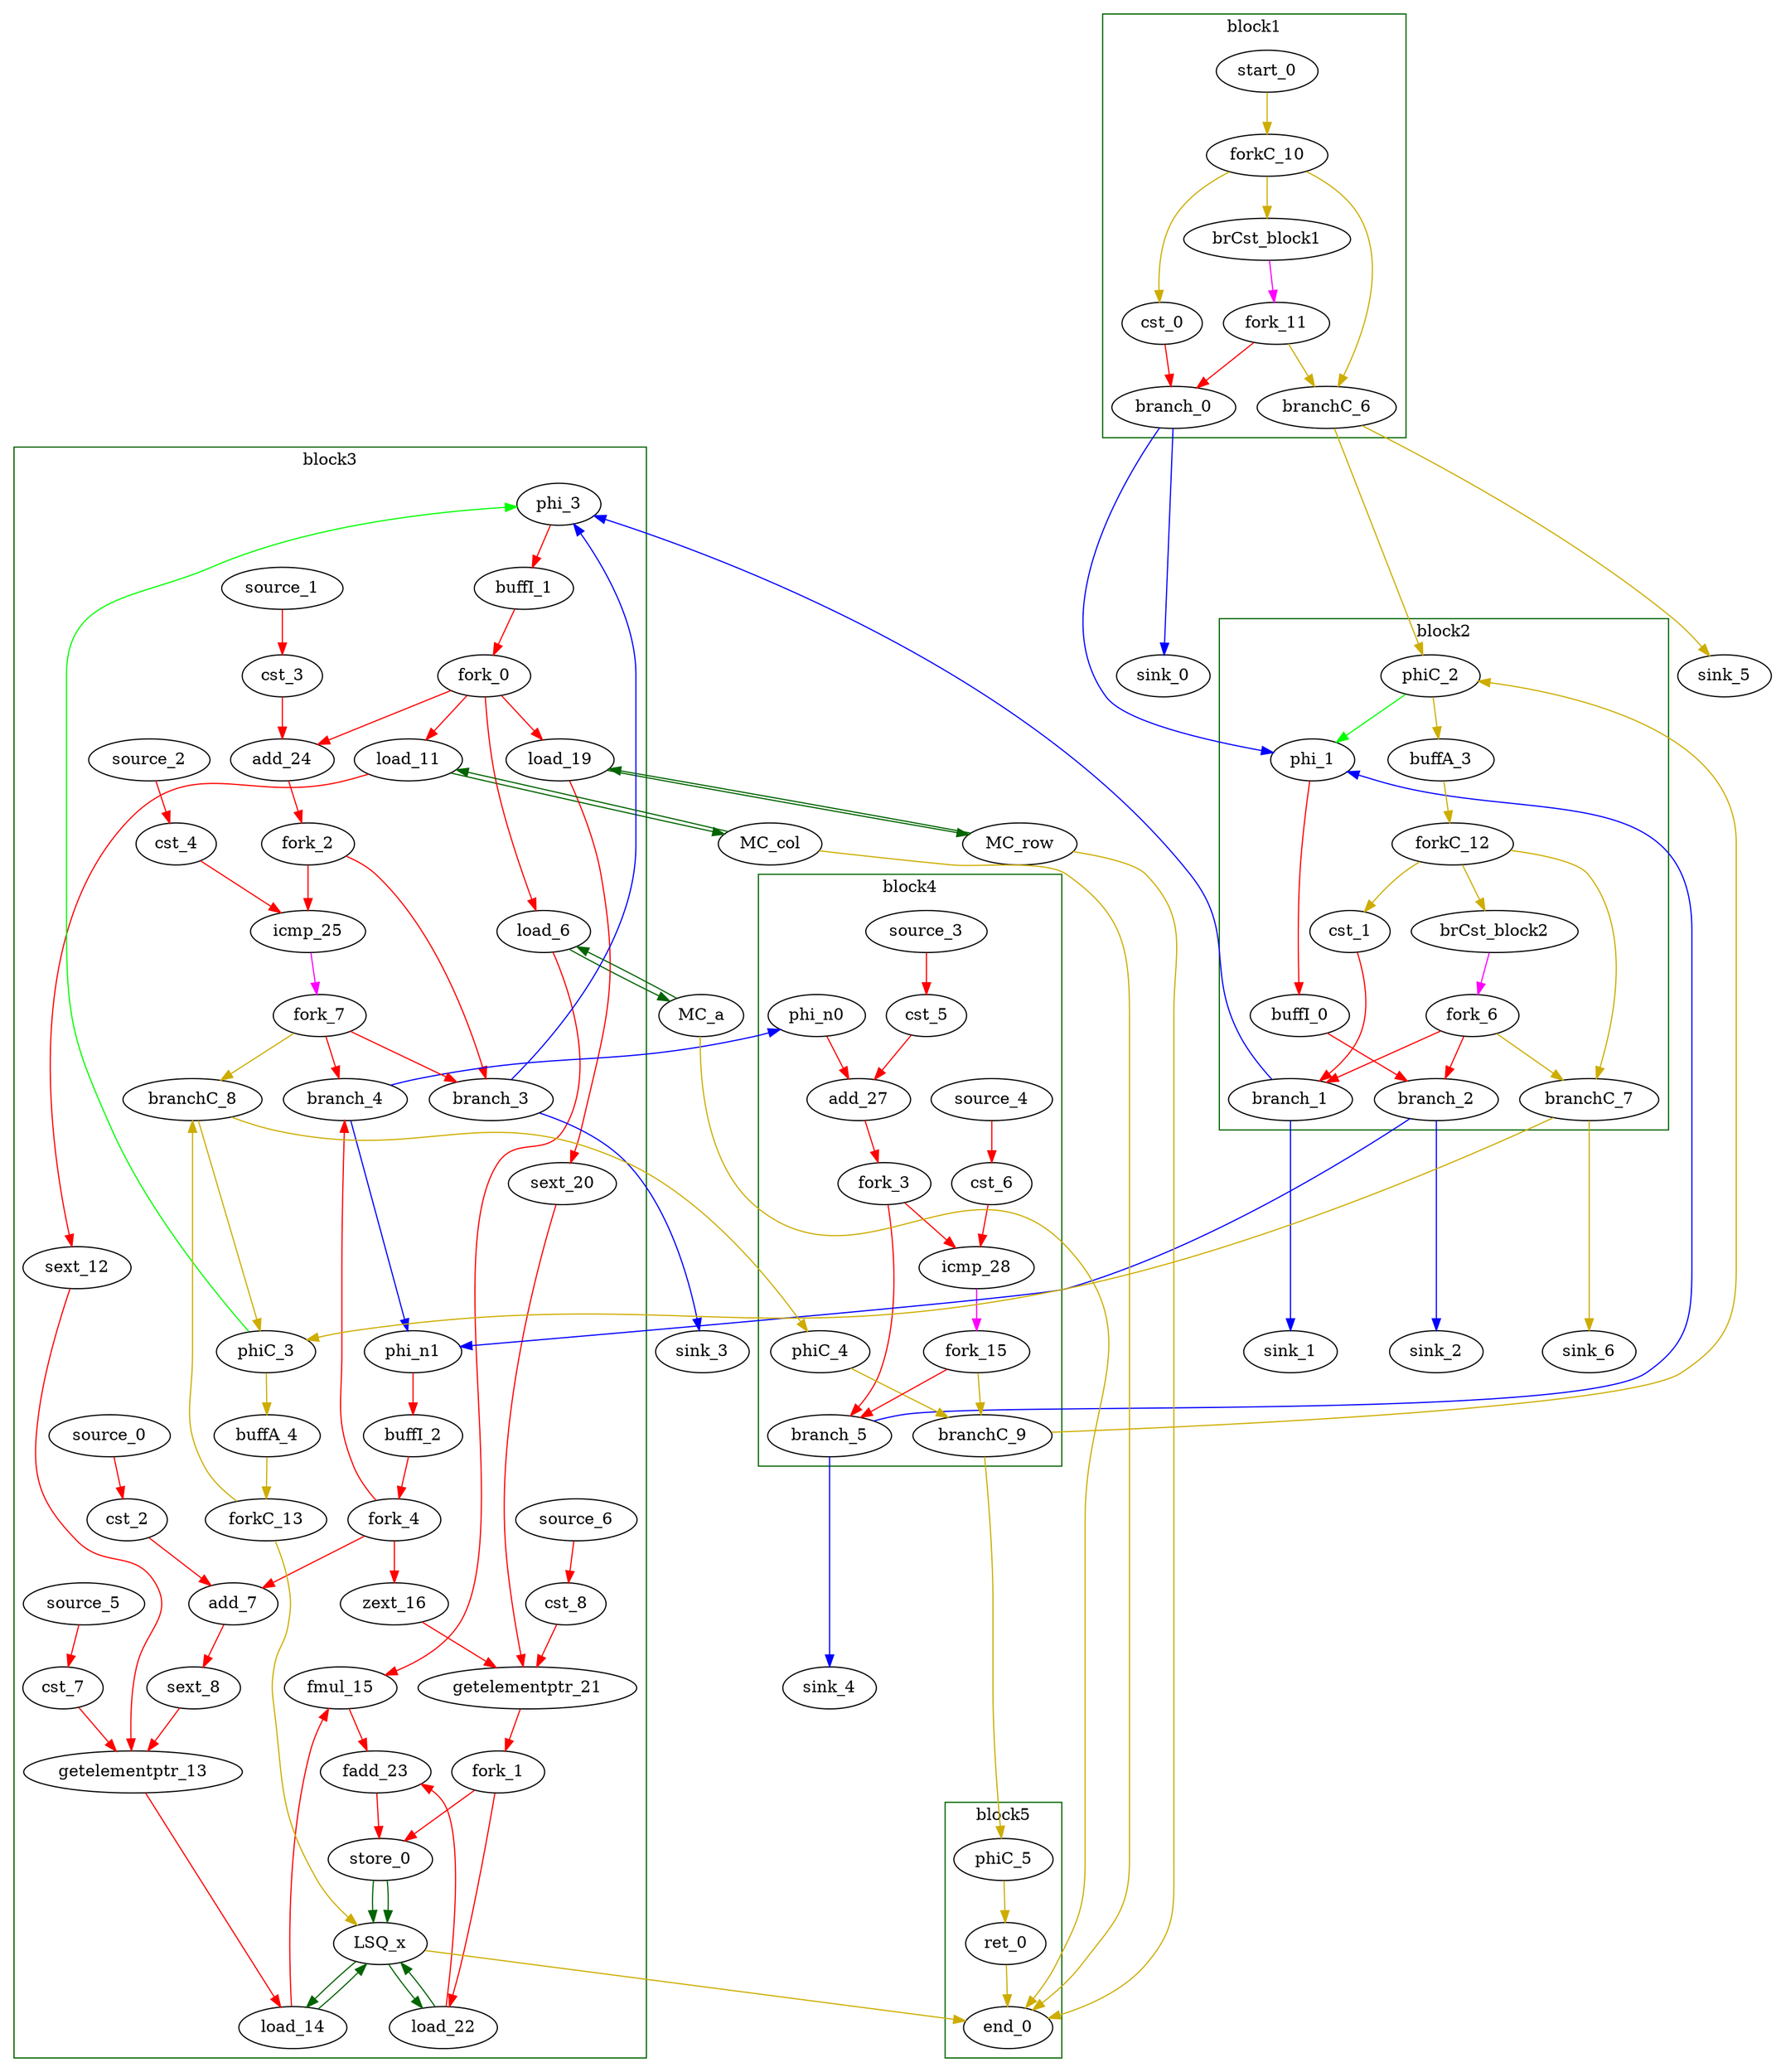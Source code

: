 Digraph G {
	splines=spline;
//DHLS version: 0.1.1" [shape = "none" pos = "20,20!"]
		"brCst_block1" [type = "Constant", bbID= 1, in = "in1:1", out = "out1:1", value = "0x1"];
		"cst_0" [type = "Constant", bbID= 1, in = "in1:1", out = "out1:1", value = "0x00000001"];
		"phi_1" [type = "Mux", bbID= 2, in = "in1?:1 in2:5 in3:5 ", out = "out1:5", delay=0.366];
		"brCst_block2" [type = "Constant", bbID= 2, in = "in1:1", out = "out1:1", value = "0x1"];
		"cst_1" [type = "Constant", bbID= 2, in = "in1:1", out = "out1:1", value = "0x00000000"];
		"phi_3" [type = "Mux", bbID= 3, in = "in1?:1 in2:5 in3:5 ", out = "out1:5", delay=0.366];
		"load_6" [type = "Operator", bbID= 3, op = "mc_load_op", bbID= 3, portId= 0, in = "in1:32 in2:5 ", out = "out1:32 out2:5 ", delay=0.000, latency=2, II=1];
		"cst_2" [type = "Constant", bbID= 3, in = "in1:32", out = "out1:32", value = "0xFFFFFFFF"];
		"add_7" [type = "Operator", bbID= 3, op = "add_op", in = "in1:32 in2:32 ", out = "out1:32 ", delay=1.693, latency=0, II=1];
		"sext_8" [type = "Operator", bbID= 3, op = "sext_op", in = "in1:32 ", out = "out1:32 ", delay=0.000, latency=0, II=1];
		"load_11" [type = "Operator", bbID= 3, op = "mc_load_op", bbID= 3, portId= 0, in = "in1:32 in2:5 ", out = "out1:32 out2:5 ", delay=0.000, latency=2, II=1];
		"sext_12" [type = "Operator", bbID= 3, op = "sext_op", in = "in1:32 ", out = "out1:32 ", delay=0.000, latency=0, II=1];
		"getelementptr_13" [type = "Operator", bbID= 3, op = "getelementptr_op", in = "in1:32 in2:32 in3:32 ", out = "out1:32 ", constants=1, delay=2.966, latency=0, II=1];
		"load_14" [type = "Operator", bbID= 3, op = "lsq_load_op", bbID= 3, portId= 0, in = "in1:32 in2:32 ", out = "out1:32 out2:32 ", delay=0.000, latency=5, II=1];
		"fmul_15" [type = "Operator", bbID= 3, op = "fmul_op", in = "in1:32 in2:32 ", out = "out1:32 ", delay=0.966, latency=6, II=1];
		"zext_16" [type = "Operator", bbID= 3, op = "zext_op", in = "in1:5 ", out = "out1:5 ", delay=0.000, latency=0, II=1];
		"load_19" [type = "Operator", bbID= 3, op = "mc_load_op", bbID= 3, portId= 0, in = "in1:32 in2:5 ", out = "out1:32 out2:5 ", delay=0.000, latency=2, II=1];
		"sext_20" [type = "Operator", bbID= 3, op = "sext_op", in = "in1:32 ", out = "out1:32 ", delay=0.000, latency=0, II=1];
		"getelementptr_21" [type = "Operator", bbID= 3, op = "getelementptr_op", in = "in1:32 in2:32 in3:32 ", out = "out1:32 ", constants=1, delay=2.966, latency=0, II=1];
		"load_22" [type = "Operator", bbID= 3, op = "lsq_load_op", bbID= 3, portId= 1, in = "in1:32 in2:32 ", out = "out1:32 out2:32 ", delay=0.000, latency=5, II=1];
		"fadd_23" [type = "Operator", bbID= 3, op = "fadd_op", in = "in1:32 in2:32 ", out = "out1:32 ", delay=0.966, latency=10, II=1];
		"store_0" [type = "Operator", bbID= 3, op = "lsq_store_op", bbID= 3, portId= 0, in = "in1:32 in2:32 ", out = "out1:32 out2:32 ", delay=0.000, latency=0, II=1];
		"cst_3" [type = "Constant", bbID= 3, in = "in1:1", out = "out1:1", value = "0x00000001"];
		"add_24" [type = "Operator", bbID= 3, op = "add_op", in = "in1:5 in2:5 ", out = "out1:5 ", delay=1.693, latency=0, II=1];
		"cst_4" [type = "Constant", bbID= 3, in = "in1:5", out = "out1:5", value = "0x00000014"];
		"icmp_25" [type = "Operator", bbID= 3, op = "icmp_ult_op", in = "in1:5 in2:5 ", out = "out1:1 ", delay=1.530, latency=0, II=1];
		"cst_5" [type = "Constant", bbID= 4, in = "in1:1", out = "out1:1", value = "0x00000001"];
		"add_27" [type = "Operator", bbID= 4, op = "add_op", in = "in1:5 in2:5 ", out = "out1:5 ", delay=1.693, latency=0, II=1];
		"cst_6" [type = "Constant", bbID= 4, in = "in1:5", out = "out1:5", value = "0x00000014"];
		"icmp_28" [type = "Operator", bbID= 4, op = "icmp_ult_op", in = "in1:5 in2:5 ", out = "out1:1 ", delay=1.530, latency=0, II=1];
		"ret_0" [type = "Operator", bbID= 5, op = "ret_op", in = "in1:0 ", out = "out1:0 ", delay=0.000, latency=0, II=1];
		"cst_7" [type = "Constant", bbID= 3, in = "in1:5", out = "out1:5", value = "0x00000014"];
		"cst_8" [type = "Constant", bbID= 3, in = "in1:5", out = "out1:5", value = "0x00000014"];
		"phi_n0" [type = "Merge", bbID= 4, in = "in1:5 ", out = "out1:5", delay=0.000];
		"phi_n1" [type = "Merge", bbID= 3, in = "in1:5 in2:5 ", out = "out1:5", delay=0.366];
		"fork_0" [type = "Fork", bbID= 3, in = "in1:5", out = "out1:5 out2:5 out3:5 out4:5 "];
		"fork_1" [type = "Fork", bbID= 3, in = "in1:32", out = "out1:32 out2:32 "];
		"fork_2" [type = "Fork", bbID= 3, in = "in1:5", out = "out1:5 out2:5 "];
		"fork_3" [type = "Fork", bbID= 4, in = "in1:5", out = "out1:5 out2:5 "];
		"fork_4" [type = "Fork", bbID= 3, in = "in1:5", out = "out1:5 out2:5 out3:5 "];
		"branch_0" [type = "Branch", bbID= 1,  in = "in1:1 in2?:1", out = "out1+:1 out2-:1"];
		"branch_1" [type = "Branch", bbID= 2,  in = "in1:1 in2?:1", out = "out1+:1 out2-:1"];
		"branch_2" [type = "Branch", bbID= 2,  in = "in1:5 in2?:1", out = "out1+:5 out2-:5"];
		"fork_6" [type = "Fork", bbID= 2, in = "in1:1", out = "out1:1 out2:1 out3:1 "];
		"branch_3" [type = "Branch", bbID= 3,  in = "in1:5 in2?:1", out = "out1+:5 out2-:5"];
		"branch_4" [type = "Branch", bbID= 3,  in = "in1:5 in2?:1", out = "out1+:5 out2-:5"];
		"fork_7" [type = "Fork", bbID= 3, in = "in1:1", out = "out1:1 out2:1 out3:1 "];
		"branch_5" [type = "Branch", bbID= 4,  in = "in1:5 in2?:1", out = "out1+:5 out2-:5"];
		"LSQ_x" [type = "LSQ", bbID= 0, in = "in1:0*c0 in2:32*l0a in3:32*l1a in4:32*s0a in5:32*s0d ", out = "out1:32*l0d out2:32*l1d out3:0*e ", memory = "x", bbcount = 1, ldcount = 2, stcount = 1, fifoDepth = 16, numLoads = "{2}", numStores = "{1}", loadOffsets = "{{0;0;0;0;0;0;0;0;0;0;0;0;0;0;0;0}}", storeOffsets = "{{2;0;0;0;0;0;0;0;0;0;0;0;0;0;0;0}}", loadPorts = "{{0;1;0;0;0;0;0;0;0;0;0;0;0;0;0;0}}", storePorts = "{{0;0;0;0;0;0;0;0;0;0;0;0;0;0;0;0}}"];
		"MC_a" [type = "MC", bbID= 0, in = "in1:5*l0a ", out = "out1:32*l0d out2:0*e ", memory = "a", bbcount = 0, ldcount = 1, stcount = 0];
		"MC_col" [type = "MC", bbID= 0, in = "in1:5*l0a ", out = "out1:32*l0d out2:0*e ", memory = "col", bbcount = 0, ldcount = 1, stcount = 0];
		"MC_row" [type = "MC", bbID= 0, in = "in1:5*l0a ", out = "out1:32*l0d out2:0*e ", memory = "row", bbcount = 0, ldcount = 1, stcount = 0];
		"end_0" [type = "Exit", bbID= 0, in = "in1:0*e in2:0*e in3:0*e in4:0*e in5:0 ", out = "out1:0"];
		"start_0" [type = "Entry", control= "true", bbID= 1, in = "in1:0", out = "out1:0"];
		"forkC_10" [type = "Fork", bbID= 1, in = "in1:0", out = "out1:0 out2:0 out3:0 "];
		"branchC_6" [type = "Branch", bbID= 1,  in = "in1:0 in2?:1", out = "out1+:0 out2-:0"];
		"fork_11" [type = "Fork", bbID= 1, in = "in1:1", out = "out1:1 out2:1 "];
		"phiC_2" [type = "CntrlMerge", bbID= 2, in = "in1:0 in2:0 ", out = "out1:0 out2?:1", delay=0.166];
		"forkC_12" [type = "Fork", bbID= 2, in = "in1:0", out = "out1:0 out2:0 out3:0 "];
		"branchC_7" [type = "Branch", bbID= 2,  in = "in1:0 in2?:1", out = "out1+:0 out2-:0"];
		"phiC_3" [type = "CntrlMerge", bbID= 3, in = "in1:0 in2:0 ", out = "out1:0 out2?:1", delay=0.166];
		"forkC_13" [type = "Fork", bbID= 3, in = "in1:0", out = "out1:0 out2:0 "];
		"branchC_8" [type = "Branch", bbID= 3,  in = "in1:0 in2?:1", out = "out1+:0 out2-:0"];
		"phiC_4" [type = "Merge", bbID= 4, in = "in1:0 ", out = "out1:0", delay=0.166];
		"branchC_9" [type = "Branch", bbID= 4,  in = "in1:0 in2?:1", out = "out1+:0 out2-:0"];
		"fork_15" [type = "Fork", bbID= 4, in = "in1:1", out = "out1:1 out2:1 "];
		"phiC_5" [type = "Merge", bbID= 5, in = "in1:0 ", out = "out1:0", delay=0.166];
		"sink_0" [type = "Sink", bbID= 0, in = "in1:1"];
		"sink_1" [type = "Sink", bbID= 0, in = "in1:1"];
		"sink_2" [type = "Sink", bbID= 0, in = "in1:5"];
		"sink_3" [type = "Sink", bbID= 0, in = "in1:5"];
		"sink_4" [type = "Sink", bbID= 0, in = "in1:5"];
		"sink_5" [type = "Sink", bbID= 0, in = "in1:0"];
		"sink_6" [type = "Sink", bbID= 0, in = "in1:0"];
		"source_0" [type = "Source", bbID= 3, out = "out1:32"];
		"source_1" [type = "Source", bbID= 3, out = "out1:1"];
		"source_2" [type = "Source", bbID= 3, out = "out1:5"];
		"source_3" [type = "Source", bbID= 4, out = "out1:1"];
		"source_4" [type = "Source", bbID= 4, out = "out1:5"];
		"source_5" [type = "Source", bbID= 3, out = "out1:5"];
		"source_6" [type = "Source", bbID= 3, out = "out1:5"];
		"buffI_0" [type = "Buffer", bbID= 2, in = "in1:5", out = "out1:5"];
		"buffI_1" [type = "Buffer", bbID= 3, in = "in1:5", out = "out1:5"];
		"buffI_2" [type = "Buffer", bbID= 3, in = "in1:5", out = "out1:5"];
		"buffA_3" [type = "Buffer", bbID= 2, in = "in1:0", out = "out1:0"];
		"buffA_4" [type = "Buffer", bbID= 3, in = "in1:0", out = "out1:0"];
		"load_6" -> "MC_a" [color = "darkgreen", mem_address = "true", from = "out2", to = "in1"];
		"MC_a" -> "load_6" [color = "darkgreen", mem_address = "false", from = "out1", to = "in1"];
		"load_11" -> "MC_col" [color = "darkgreen", mem_address = "true", from = "out2", to = "in1"];
		"MC_col" -> "load_11" [color = "darkgreen", mem_address = "false", from = "out1", to = "in1"];
		"load_14" -> "LSQ_x" [color = "darkgreen", mem_address = "true", from = "out2", to = "in2"];
		"LSQ_x" -> "load_14" [color = "darkgreen", mem_address = "false", from = "out1", to = "in1"];
		"load_19" -> "MC_row" [color = "darkgreen", mem_address = "true", from = "out2", to = "in1"];
		"MC_row" -> "load_19" [color = "darkgreen", mem_address = "false", from = "out1", to = "in1"];
		"load_22" -> "LSQ_x" [color = "darkgreen", mem_address = "true", from = "out2", to = "in3"];
		"LSQ_x" -> "load_22" [color = "darkgreen", mem_address = "false", from = "out2", to = "in1"];
		"store_0" -> "LSQ_x" [color = "darkgreen", mem_address = "true", from = "out2", to = "in4"];
		"store_0" -> "LSQ_x" [color = "darkgreen", mem_address = "false", from = "out1", to = "in5"];
		"LSQ_x" -> "end_0" [color = "gold3", from = "out3", to = "in1"];
		"MC_a" -> "end_0" [color = "gold3", from = "out2", to = "in2"];
		"MC_col" -> "end_0" [color = "gold3", from = "out2", to = "in3"];
		"MC_row" -> "end_0" [color = "gold3", from = "out2", to = "in4"];
	subgraph cluster_0 {
	color = "darkgreen";
		label = "block1";
		"brCst_block1" -> "fork_11" [color = "magenta", from = "out1", to = "in1"];
		"cst_0" -> "branch_0" [color = "red", from = "out1", to = "in1"];
		"start_0" -> "forkC_10" [color = "gold3", from = "out1", to = "in1"];
		"forkC_10" -> "cst_0" [color = "gold3", from = "out1", to = "in1"];
		"forkC_10" -> "branchC_6" [color = "gold3", from = "out2", to = "in1"];
		"forkC_10" -> "brCst_block1" [color = "gold3", from = "out3", to = "in1"];
		"fork_11" -> "branch_0" [color = "red", from = "out1", to = "in2"];
		"fork_11" -> "branchC_6" [color = "gold3", from = "out2", to = "in2"];
	}
		"branch_0" -> "phi_1" [color = "blue", minlen = 3, from = "out1", to = "in2"];
		"branch_0" -> "sink_0" [color = "blue", minlen = 3, from = "out2", to = "in1"];
		"branchC_6" -> "phiC_2" [color = "gold3", minlen = 3, from = "out1", to = "in1"];
		"branchC_6" -> "sink_5" [color = "gold3", minlen = 3, from = "out2", to = "in1"];
	subgraph cluster_1 {
	color = "darkgreen";
		label = "block2";
		"phi_1" -> "buffI_0" [color = "red", from = "out1", to = "in1"];
		"brCst_block2" -> "fork_6" [color = "magenta", from = "out1", to = "in1"];
		"cst_1" -> "branch_1" [color = "red", from = "out1", to = "in1"];
		"fork_6" -> "branch_2" [color = "red", from = "out1", to = "in2"];
		"fork_6" -> "branch_1" [color = "red", from = "out2", to = "in2"];
		"fork_6" -> "branchC_7" [color = "gold3", from = "out3", to = "in2"];
		"phiC_2" -> "phi_1" [color = "green", from = "out2", to = "in1"];
		"phiC_2" -> "buffA_3" [color = "gold3", from = "out1", to = "in1"];
		"forkC_12" -> "cst_1" [color = "gold3", from = "out1", to = "in1"];
		"forkC_12" -> "branchC_7" [color = "gold3", from = "out2", to = "in1"];
		"forkC_12" -> "brCst_block2" [color = "gold3", from = "out3", to = "in1"];
		"buffI_0" -> "branch_2" [color = "red", from = "out1", to = "in1"];
		"buffA_3" -> "forkC_12" [color = "gold3", from = "out1", to = "in1"];
	}
		"branch_1" -> "phi_3" [color = "blue", minlen = 3, from = "out1", to = "in2"];
		"branch_1" -> "sink_1" [color = "blue", minlen = 3, from = "out2", to = "in1"];
		"branch_2" -> "phi_n1" [color = "blue", minlen = 3, from = "out1", to = "in1"];
		"branch_2" -> "sink_2" [color = "blue", minlen = 3, from = "out2", to = "in1"];
		"branchC_7" -> "phiC_3" [color = "gold3", minlen = 3, from = "out1", to = "in1"];
		"branchC_7" -> "sink_6" [color = "gold3", minlen = 3, from = "out2", to = "in1"];
	subgraph cluster_2 {
	color = "darkgreen";
		label = "block3";
		"phi_3" -> "buffI_1" [color = "red", from = "out1", to = "in1"];
		"load_6" -> "fmul_15" [color = "red", from = "out1", to = "in1"];
		"cst_2" -> "add_7" [color = "red", from = "out1", to = "in2"];
		"add_7" -> "sext_8" [color = "red", from = "out1", to = "in1"];
		"sext_8" -> "getelementptr_13" [color = "red", from = "out1", to = "in1"];
		"load_11" -> "sext_12" [color = "red", from = "out1", to = "in1"];
		"sext_12" -> "getelementptr_13" [color = "red", from = "out1", to = "in2"];
		"getelementptr_13" -> "load_14" [color = "red", from = "out1", to = "in2"];
		"load_14" -> "fmul_15" [color = "red", from = "out1", to = "in2"];
		"fmul_15" -> "fadd_23" [color = "red", from = "out1", to = "in2"];
		"zext_16" -> "getelementptr_21" [color = "red", from = "out1", to = "in1"];
		"load_19" -> "sext_20" [color = "red", from = "out1", to = "in1"];
		"sext_20" -> "getelementptr_21" [color = "red", from = "out1", to = "in2"];
		"getelementptr_21" -> "fork_1" [color = "red", from = "out1", to = "in1"];
		"load_22" -> "fadd_23" [color = "red", from = "out1", to = "in1"];
		"fadd_23" -> "store_0" [color = "red", from = "out1", to = "in1"];
		"cst_3" -> "add_24" [color = "red", from = "out1", to = "in2"];
		"add_24" -> "fork_2" [color = "red", from = "out1", to = "in1"];
		"cst_4" -> "icmp_25" [color = "red", from = "out1", to = "in2"];
		"icmp_25" -> "fork_7" [color = "magenta", from = "out1", to = "in1"];
		"cst_7" -> "getelementptr_13" [color = "red", from = "out1", to = "in3"];
		"cst_8" -> "getelementptr_21" [color = "red", from = "out1", to = "in3"];
		"phi_n1" -> "buffI_2" [color = "red", from = "out1", to = "in1"];
		"fork_0" -> "add_24" [color = "red", from = "out1", to = "in1"];
		"fork_0" -> "load_6" [color = "red", from = "out2", to = "in2"];
		"fork_0" -> "load_11" [color = "red", from = "out3", to = "in2"];
		"fork_0" -> "load_19" [color = "red", from = "out4", to = "in2"];
		"fork_1" -> "load_22" [color = "red", from = "out1", to = "in2"];
		"fork_1" -> "store_0" [color = "red", from = "out2", to = "in2"];
		"fork_2" -> "icmp_25" [color = "red", from = "out1", to = "in1"];
		"fork_2" -> "branch_3" [color = "red", from = "out2", to = "in1"];
		"fork_4" -> "add_7" [color = "red", from = "out1", to = "in1"];
		"fork_4" -> "zext_16" [color = "red", from = "out2", to = "in1"];
		"fork_4" -> "branch_4" [color = "red", from = "out3", to = "in1"];
		"fork_7" -> "branch_4" [color = "red", from = "out1", to = "in2"];
		"fork_7" -> "branch_3" [color = "red", from = "out2", to = "in2"];
		"fork_7" -> "branchC_8" [color = "gold3", from = "out3", to = "in2"];
		"phiC_3" -> "phi_3" [color = "green", from = "out2", to = "in1"];
		"phiC_3" -> "buffA_4" [color = "gold3", from = "out1", to = "in1"];
		"forkC_13" -> "LSQ_x" [color = "gold3", from = "out1", to = "in1"];
		"forkC_13" -> "branchC_8" [color = "gold3", from = "out2", to = "in1"];
		"source_0" -> "cst_2" [color = "red", from = "out1", to = "in1"];
		"source_1" -> "cst_3" [color = "red", from = "out1", to = "in1"];
		"source_2" -> "cst_4" [color = "red", from = "out1", to = "in1"];
		"source_5" -> "cst_7" [color = "red", from = "out1", to = "in1"];
		"source_6" -> "cst_8" [color = "red", from = "out1", to = "in1"];
		"buffI_1" -> "fork_0" [color = "red", from = "out1", to = "in1"];
		"buffI_2" -> "fork_4" [color = "red", from = "out1", to = "in1"];
		"buffA_4" -> "forkC_13" [color = "gold3", from = "out1", to = "in1"];
	}
		"branch_3" -> "phi_3" [color = "blue", minlen = 3, from = "out1", to = "in3"];
		"branch_3" -> "sink_3" [color = "blue", minlen = 3, from = "out2", to = "in1"];
		"branch_4" -> "phi_n1" [color = "blue", minlen = 3, from = "out1", to = "in2"];
		"branch_4" -> "phi_n0" [color = "blue", minlen = 3, from = "out2", to = "in1"];
		"branchC_8" -> "phiC_3" [color = "gold3", minlen = 3, from = "out1", to = "in2"];
		"branchC_8" -> "phiC_4" [color = "gold3", minlen = 3, from = "out2", to = "in1"];
	subgraph cluster_3 {
	color = "darkgreen";
		label = "block4";
		"cst_5" -> "add_27" [color = "red", from = "out1", to = "in2"];
		"add_27" -> "fork_3" [color = "red", from = "out1", to = "in1"];
		"cst_6" -> "icmp_28" [color = "red", from = "out1", to = "in2"];
		"icmp_28" -> "fork_15" [color = "magenta", from = "out1", to = "in1"];
		"phi_n0" -> "add_27" [color = "red", from = "out1", to = "in1"];
		"fork_3" -> "icmp_28" [color = "red", from = "out1", to = "in1"];
		"fork_3" -> "branch_5" [color = "red", from = "out2", to = "in1"];
		"phiC_4" -> "branchC_9" [color = "gold3", from = "out1", to = "in1"];
		"fork_15" -> "branch_5" [color = "red", from = "out1", to = "in2"];
		"fork_15" -> "branchC_9" [color = "gold3", from = "out2", to = "in2"];
		"source_3" -> "cst_5" [color = "red", from = "out1", to = "in1"];
		"source_4" -> "cst_6" [color = "red", from = "out1", to = "in1"];
	}
		"branch_5" -> "phi_1" [color = "blue", minlen = 3, from = "out1", to = "in3"];
		"branch_5" -> "sink_4" [color = "blue", minlen = 3, from = "out2", to = "in1"];
		"branchC_9" -> "phiC_2" [color = "gold3", minlen = 3, from = "out1", to = "in2"];
		"branchC_9" -> "phiC_5" [color = "gold3", minlen = 3, from = "out2", to = "in1"];
	subgraph cluster_4 {
	color = "darkgreen";
		label = "block5";
		"ret_0" -> "end_0" [color = "gold3", from = "out1", to = "in5"];
		"phiC_5" -> "ret_0" [color = "gold3", from = "out1", to = "in1"];
	}
}